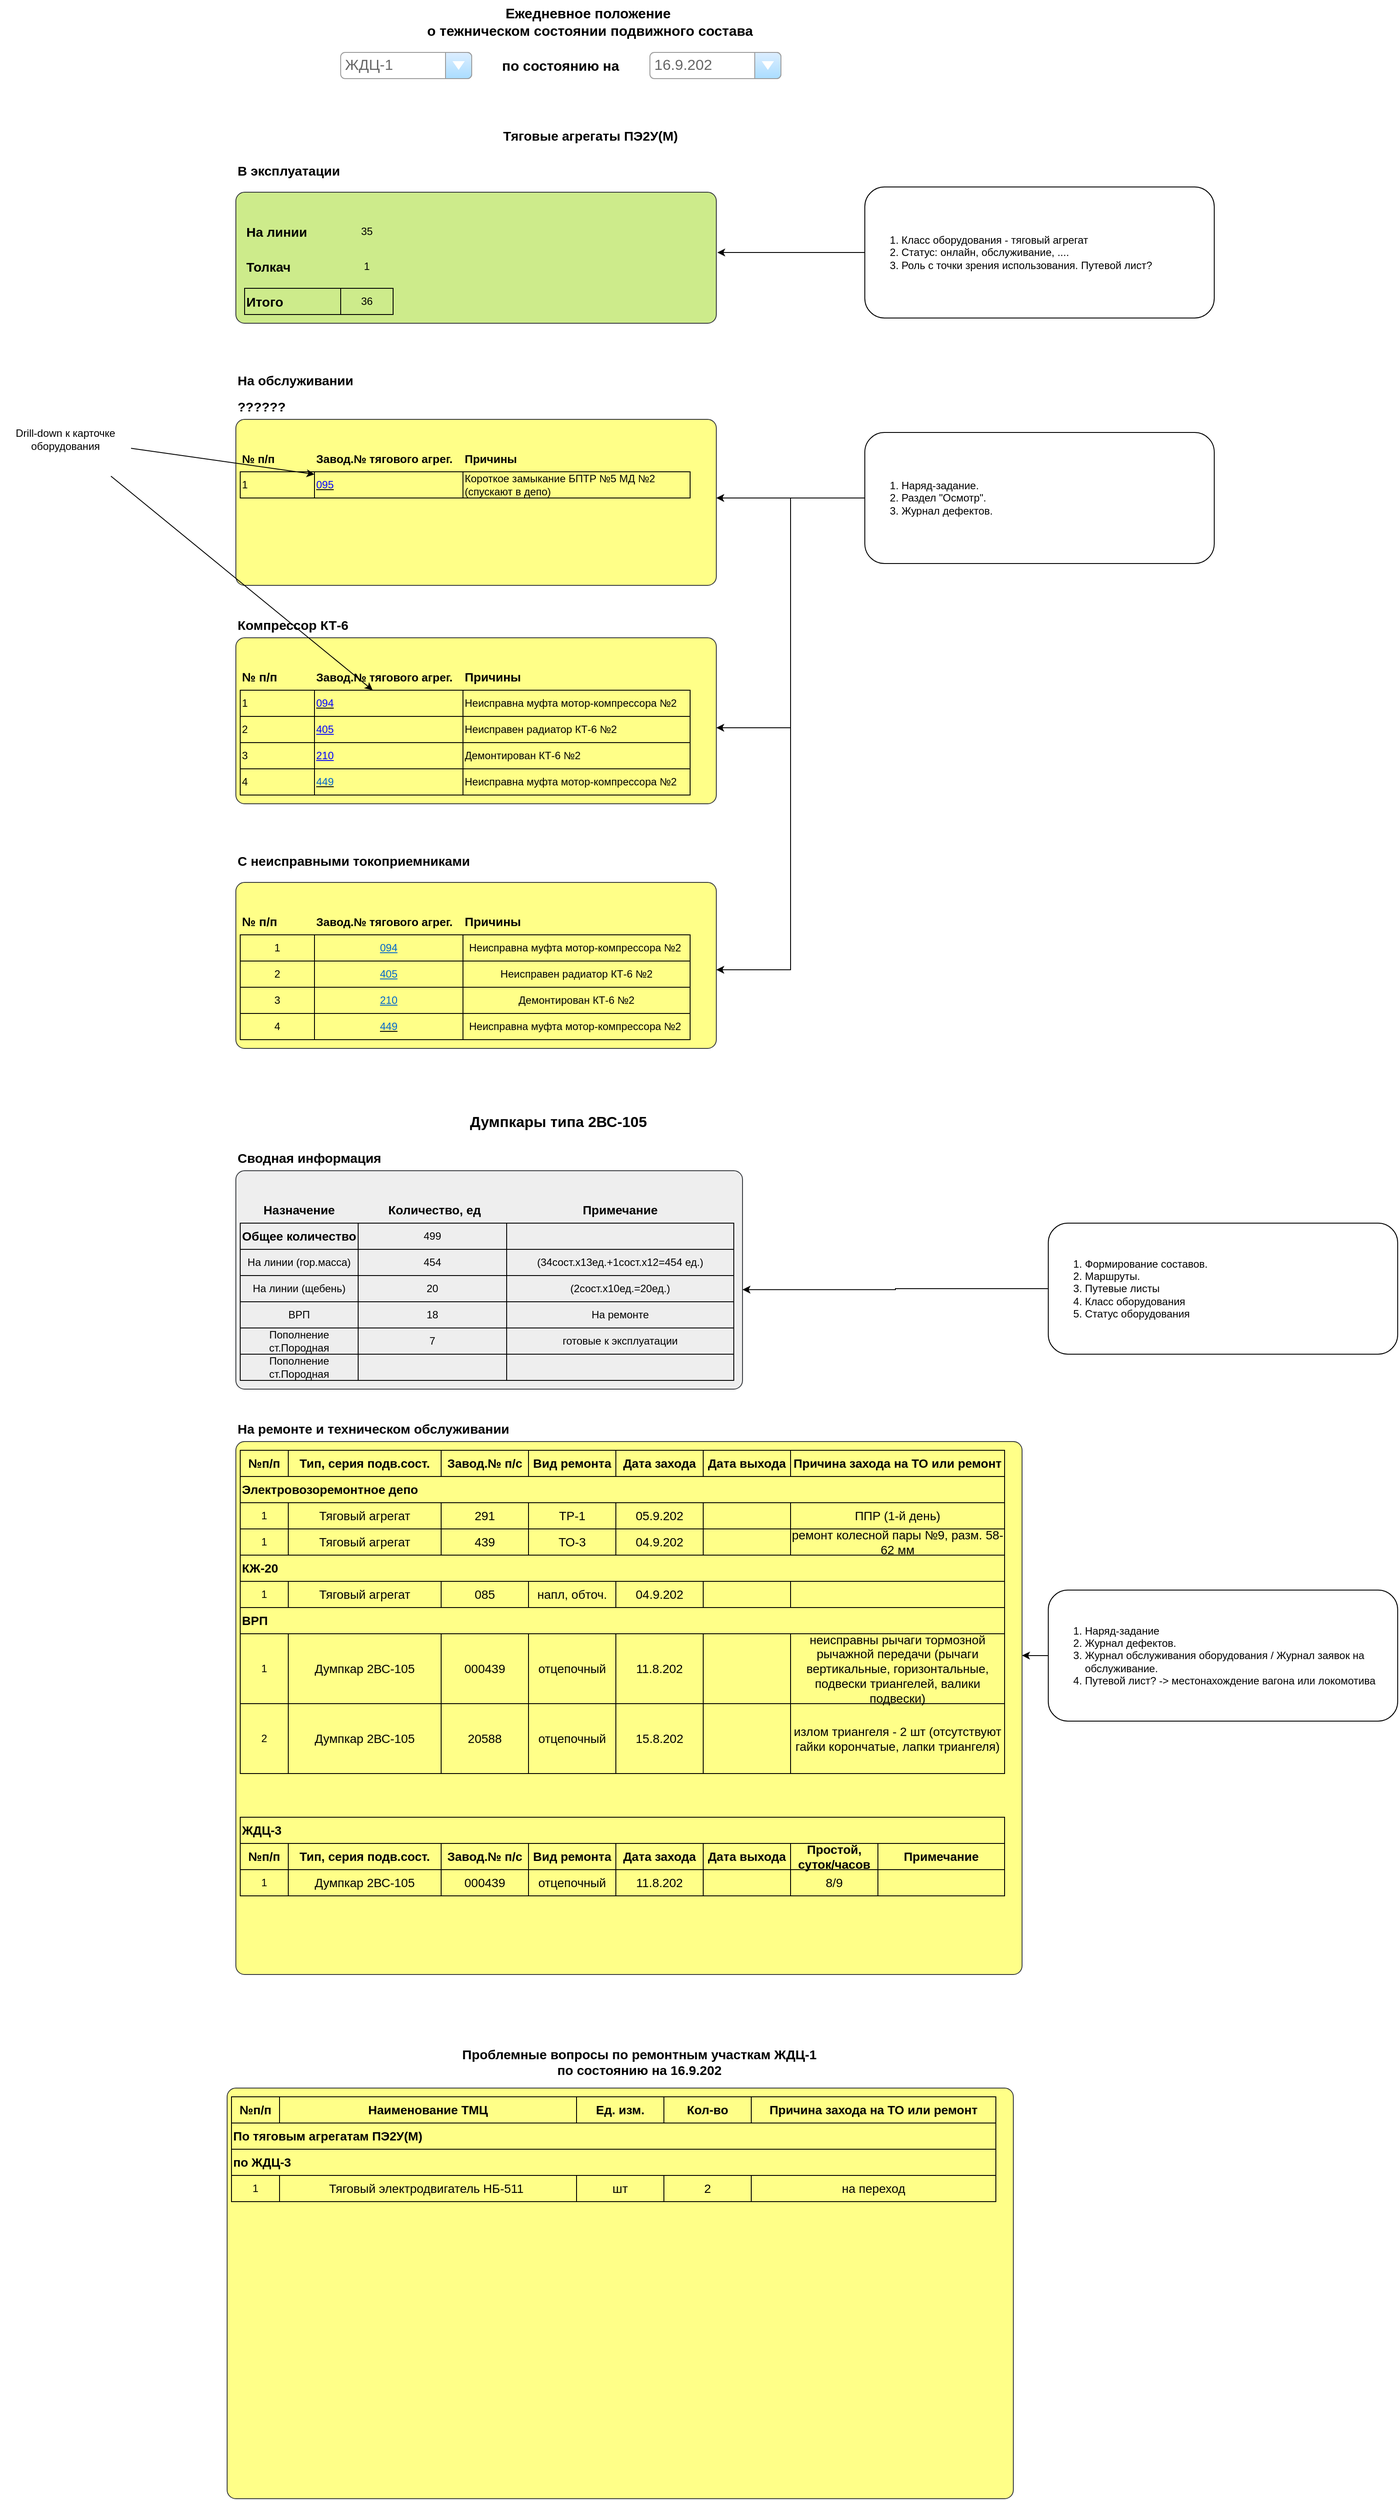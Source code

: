 <mxfile version="20.3.0" type="device"><diagram id="TItLPZiZdMaOJI4YVKNn" name="Страница 1"><mxGraphModel dx="2249" dy="865" grid="1" gridSize="10" guides="1" tooltips="1" connect="1" arrows="1" fold="1" page="1" pageScale="1" pageWidth="827" pageHeight="1169" math="0" shadow="0"><root><mxCell id="0"/><mxCell id="1" parent="0"/><mxCell id="ugF7RGVmHIQz7fliLjVo-1" value="Ежедневное положение&amp;nbsp;&lt;br style=&quot;font-size: 16px;&quot;&gt;о тежническом состоянии подвижного состава" style="text;html=1;strokeColor=none;fillColor=none;align=center;verticalAlign=middle;whiteSpace=wrap;rounded=0;fontSize=16;fontStyle=1" parent="1" vertex="1"><mxGeometry x="250" y="20" width="391" height="50" as="geometry"/></mxCell><mxCell id="ugF7RGVmHIQz7fliLjVo-2" value="ЖДЦ-1" style="strokeWidth=1;shadow=0;dashed=0;align=center;html=1;shape=mxgraph.mockup.forms.comboBox;strokeColor=#999999;fillColor=#ddeeff;align=left;fillColor2=#aaddff;mainText=;fontColor=#666666;fontSize=17;spacingLeft=3;" parent="1" vertex="1"><mxGeometry x="160" y="80" width="150" height="30" as="geometry"/></mxCell><mxCell id="ugF7RGVmHIQz7fliLjVo-3" value="по состоянию на&amp;nbsp;" style="text;html=1;strokeColor=none;fillColor=none;align=center;verticalAlign=middle;whiteSpace=wrap;rounded=0;fontSize=16;fontStyle=1" parent="1" vertex="1"><mxGeometry x="314" y="80" width="200" height="30" as="geometry"/></mxCell><mxCell id="ugF7RGVmHIQz7fliLjVo-4" value="16.9.202" style="strokeWidth=1;shadow=0;dashed=0;align=center;html=1;shape=mxgraph.mockup.forms.comboBox;strokeColor=#999999;fillColor=#ddeeff;align=left;fillColor2=#aaddff;mainText=;fontColor=#666666;fontSize=17;spacingLeft=3;" parent="1" vertex="1"><mxGeometry x="514" y="80" width="150" height="30" as="geometry"/></mxCell><mxCell id="ugF7RGVmHIQz7fliLjVo-5" value="В эксплуатации" style="text;html=1;strokeColor=none;fillColor=none;align=left;verticalAlign=middle;whiteSpace=wrap;rounded=0;fontSize=15;fontStyle=1" parent="1" vertex="1"><mxGeometry x="40" y="200" width="200" height="30" as="geometry"/></mxCell><mxCell id="ugF7RGVmHIQz7fliLjVo-6" value="На обслуживании" style="text;html=1;strokeColor=none;fillColor=none;align=left;verticalAlign=middle;whiteSpace=wrap;rounded=0;fontSize=15;fontStyle=1" parent="1" vertex="1"><mxGeometry x="40" y="440" width="200" height="30" as="geometry"/></mxCell><mxCell id="ugF7RGVmHIQz7fliLjVo-8" value="??????" style="text;html=1;strokeColor=none;fillColor=none;align=left;verticalAlign=middle;whiteSpace=wrap;rounded=0;fontSize=15;fontStyle=1" parent="1" vertex="1"><mxGeometry x="40" y="470" width="80" height="30" as="geometry"/></mxCell><mxCell id="ugF7RGVmHIQz7fliLjVo-23" value="" style="shape=mxgraph.mockup.containers.marginRect;rectMarginTop=10;strokeColor=#36393d;strokeWidth=1;dashed=0;rounded=1;arcSize=5;recursiveResize=0;fontSize=12;fillColor=#ffff88;" parent="1" vertex="1"><mxGeometry x="40" y="490" width="550" height="200" as="geometry"/></mxCell><mxCell id="ugF7RGVmHIQz7fliLjVo-19" value="Причины" style="text;html=1;strokeColor=none;fillColor=none;align=left;verticalAlign=middle;whiteSpace=wrap;rounded=0;fontSize=13;fontStyle=1" parent="ugF7RGVmHIQz7fliLjVo-23" vertex="1"><mxGeometry x="260" y="40" width="175" height="30" as="geometry"/></mxCell><mxCell id="ugF7RGVmHIQz7fliLjVo-17" value="№ п/п" style="text;html=1;strokeColor=none;fillColor=none;align=left;verticalAlign=middle;whiteSpace=wrap;rounded=0;fontSize=13;fontStyle=1" parent="ugF7RGVmHIQz7fliLjVo-23" vertex="1"><mxGeometry x="5" y="40" width="50" height="30" as="geometry"/></mxCell><mxCell id="ugF7RGVmHIQz7fliLjVo-18" value="Завод.№ тягового агрег." style="text;html=1;strokeColor=none;fillColor=none;align=left;verticalAlign=middle;whiteSpace=wrap;rounded=0;fontSize=13;fontStyle=1" parent="ugF7RGVmHIQz7fliLjVo-23" vertex="1"><mxGeometry x="90" y="40" width="175" height="30" as="geometry"/></mxCell><mxCell id="ugF7RGVmHIQz7fliLjVo-20" value="1" style="text;html=1;strokeColor=default;fillColor=none;align=left;verticalAlign=middle;whiteSpace=wrap;rounded=0;fontSize=12;fontStyle=0" parent="ugF7RGVmHIQz7fliLjVo-23" vertex="1"><mxGeometry x="5" y="70" width="85" height="30" as="geometry"/></mxCell><mxCell id="ugF7RGVmHIQz7fliLjVo-21" value="&lt;font color=&quot;#0000ff&quot;&gt;095&lt;/font&gt;" style="text;html=1;strokeColor=default;fillColor=none;align=left;verticalAlign=middle;whiteSpace=wrap;rounded=0;fontSize=12;fontStyle=4" parent="ugF7RGVmHIQz7fliLjVo-23" vertex="1"><mxGeometry x="90" y="70" width="170" height="30" as="geometry"/></mxCell><mxCell id="ugF7RGVmHIQz7fliLjVo-22" value="Короткое замыкание БПТР №5 МД №2 (спускают в депо)" style="text;html=1;strokeColor=default;fillColor=none;align=left;verticalAlign=middle;whiteSpace=wrap;rounded=0;fontSize=12;fontStyle=0" parent="ugF7RGVmHIQz7fliLjVo-23" vertex="1"><mxGeometry x="260" y="70" width="260" height="30" as="geometry"/></mxCell><mxCell id="ugF7RGVmHIQz7fliLjVo-25" value="" style="shape=mxgraph.mockup.containers.marginRect;rectMarginTop=10;strokeColor=#36393d;strokeWidth=1;dashed=0;rounded=1;arcSize=5;recursiveResize=0;fontSize=12;fillColor=#cdeb8b;" parent="1" vertex="1"><mxGeometry x="40" y="230" width="550" height="160" as="geometry"/></mxCell><mxCell id="ugF7RGVmHIQz7fliLjVo-26" value="Итого" style="text;html=1;strokeColor=default;fillColor=none;align=left;verticalAlign=middle;whiteSpace=wrap;rounded=0;fontSize=15;fontStyle=1" parent="ugF7RGVmHIQz7fliLjVo-25" vertex="1"><mxGeometry x="10" y="120" width="110" height="30" as="geometry"/></mxCell><mxCell id="ugF7RGVmHIQz7fliLjVo-28" value="На линии" style="text;html=1;strokeColor=none;fillColor=none;align=left;verticalAlign=middle;whiteSpace=wrap;rounded=0;fontSize=15;fontStyle=1" parent="ugF7RGVmHIQz7fliLjVo-25" vertex="1"><mxGeometry x="10" y="40" width="100" height="30" as="geometry"/></mxCell><mxCell id="ugF7RGVmHIQz7fliLjVo-30" value="35" style="text;html=1;strokeColor=none;fillColor=none;align=center;verticalAlign=middle;whiteSpace=wrap;rounded=0;fontSize=12;fontStyle=0" parent="ugF7RGVmHIQz7fliLjVo-25" vertex="1"><mxGeometry x="120" y="40" width="60" height="30" as="geometry"/></mxCell><mxCell id="ugF7RGVmHIQz7fliLjVo-32" value="Толкач" style="text;html=1;strokeColor=none;fillColor=none;align=left;verticalAlign=middle;whiteSpace=wrap;rounded=0;fontSize=15;fontStyle=1" parent="ugF7RGVmHIQz7fliLjVo-25" vertex="1"><mxGeometry x="10" y="80" width="100" height="30" as="geometry"/></mxCell><mxCell id="ugF7RGVmHIQz7fliLjVo-33" value="1" style="text;html=1;strokeColor=none;fillColor=none;align=center;verticalAlign=middle;whiteSpace=wrap;rounded=0;fontSize=12;fontStyle=0" parent="ugF7RGVmHIQz7fliLjVo-25" vertex="1"><mxGeometry x="120" y="80" width="60" height="30" as="geometry"/></mxCell><mxCell id="ugF7RGVmHIQz7fliLjVo-34" value="36" style="text;html=1;strokeColor=default;fillColor=none;align=center;verticalAlign=middle;whiteSpace=wrap;rounded=0;fontSize=12;fontStyle=0" parent="ugF7RGVmHIQz7fliLjVo-25" vertex="1"><mxGeometry x="120" y="120" width="60" height="30" as="geometry"/></mxCell><mxCell id="ugF7RGVmHIQz7fliLjVo-35" value="Компрессор КТ-6" style="text;html=1;strokeColor=none;fillColor=none;align=left;verticalAlign=middle;whiteSpace=wrap;rounded=0;fontSize=15;fontStyle=1" parent="1" vertex="1"><mxGeometry x="40" y="720" width="160" height="30" as="geometry"/></mxCell><mxCell id="ugF7RGVmHIQz7fliLjVo-36" value="" style="shape=mxgraph.mockup.containers.marginRect;rectMarginTop=10;strokeColor=#36393d;strokeWidth=1;dashed=0;rounded=1;arcSize=5;recursiveResize=0;fontSize=12;fillColor=#ffff88;" parent="1" vertex="1"><mxGeometry x="40" y="740" width="550" height="200" as="geometry"/></mxCell><mxCell id="ugF7RGVmHIQz7fliLjVo-37" value="Причины" style="text;html=1;strokeColor=none;fillColor=none;align=left;verticalAlign=middle;whiteSpace=wrap;rounded=0;fontSize=14;fontStyle=1" parent="ugF7RGVmHIQz7fliLjVo-36" vertex="1"><mxGeometry x="260" y="40" width="175" height="30" as="geometry"/></mxCell><mxCell id="ugF7RGVmHIQz7fliLjVo-38" value="№ п/п" style="text;html=1;strokeColor=none;fillColor=none;align=left;verticalAlign=middle;whiteSpace=wrap;rounded=0;fontSize=14;fontStyle=1" parent="ugF7RGVmHIQz7fliLjVo-36" vertex="1"><mxGeometry x="5" y="40" width="50" height="30" as="geometry"/></mxCell><mxCell id="ugF7RGVmHIQz7fliLjVo-40" value="1" style="text;html=1;strokeColor=default;fillColor=none;align=left;verticalAlign=middle;whiteSpace=wrap;rounded=0;fontSize=12;fontStyle=0" parent="ugF7RGVmHIQz7fliLjVo-36" vertex="1"><mxGeometry x="5" y="70" width="85" height="30" as="geometry"/></mxCell><mxCell id="ugF7RGVmHIQz7fliLjVo-41" value="&lt;u&gt;&lt;font color=&quot;#0000ff&quot;&gt;094&lt;/font&gt;&lt;/u&gt;" style="text;html=1;strokeColor=default;fillColor=none;align=left;verticalAlign=middle;whiteSpace=wrap;rounded=0;fontSize=12;fontStyle=0" parent="ugF7RGVmHIQz7fliLjVo-36" vertex="1"><mxGeometry x="90" y="70" width="170" height="30" as="geometry"/></mxCell><mxCell id="ugF7RGVmHIQz7fliLjVo-42" value="Неисправна муфта мотор-компрессора №2&amp;nbsp;" style="text;html=1;strokeColor=default;fillColor=none;align=left;verticalAlign=middle;whiteSpace=wrap;rounded=0;fontSize=12;fontStyle=0" parent="ugF7RGVmHIQz7fliLjVo-36" vertex="1"><mxGeometry x="260" y="70" width="260" height="30" as="geometry"/></mxCell><mxCell id="ugF7RGVmHIQz7fliLjVo-43" value="2" style="text;html=1;strokeColor=default;fillColor=none;align=left;verticalAlign=middle;whiteSpace=wrap;rounded=0;fontSize=12;fontStyle=0" parent="ugF7RGVmHIQz7fliLjVo-36" vertex="1"><mxGeometry x="5" y="100" width="85" height="30" as="geometry"/></mxCell><mxCell id="ugF7RGVmHIQz7fliLjVo-44" value="405" style="text;html=1;strokeColor=default;fillColor=none;align=left;verticalAlign=middle;whiteSpace=wrap;rounded=0;fontSize=12;fontStyle=4;fontColor=#0000FF;" parent="ugF7RGVmHIQz7fliLjVo-36" vertex="1"><mxGeometry x="90" y="100" width="170" height="30" as="geometry"/></mxCell><mxCell id="ugF7RGVmHIQz7fliLjVo-45" value="Неисправен радиатор КТ-6 №2" style="text;html=1;strokeColor=default;fillColor=none;align=left;verticalAlign=middle;whiteSpace=wrap;rounded=0;fontSize=12;fontStyle=0" parent="ugF7RGVmHIQz7fliLjVo-36" vertex="1"><mxGeometry x="260" y="100" width="260" height="30" as="geometry"/></mxCell><mxCell id="ugF7RGVmHIQz7fliLjVo-46" value="3" style="text;html=1;strokeColor=default;fillColor=none;align=left;verticalAlign=middle;whiteSpace=wrap;rounded=0;fontSize=12;fontStyle=0" parent="ugF7RGVmHIQz7fliLjVo-36" vertex="1"><mxGeometry x="5" y="130" width="85" height="30" as="geometry"/></mxCell><mxCell id="ugF7RGVmHIQz7fliLjVo-47" value="&lt;font color=&quot;#0000ff&quot;&gt;&lt;u&gt;210&lt;/u&gt;&lt;/font&gt;" style="text;html=1;strokeColor=default;fillColor=none;align=left;verticalAlign=middle;whiteSpace=wrap;rounded=0;fontSize=12;fontStyle=0" parent="ugF7RGVmHIQz7fliLjVo-36" vertex="1"><mxGeometry x="90" y="130" width="170" height="30" as="geometry"/></mxCell><mxCell id="ugF7RGVmHIQz7fliLjVo-48" value="Демонтирован КТ-6 №2" style="text;html=1;strokeColor=default;fillColor=none;align=left;verticalAlign=middle;whiteSpace=wrap;rounded=0;fontSize=12;fontStyle=0" parent="ugF7RGVmHIQz7fliLjVo-36" vertex="1"><mxGeometry x="260" y="130" width="260" height="30" as="geometry"/></mxCell><mxCell id="ugF7RGVmHIQz7fliLjVo-49" value="4" style="text;html=1;strokeColor=default;fillColor=none;align=left;verticalAlign=middle;whiteSpace=wrap;rounded=0;fontSize=12;fontStyle=0" parent="ugF7RGVmHIQz7fliLjVo-36" vertex="1"><mxGeometry x="5" y="160" width="85" height="30" as="geometry"/></mxCell><mxCell id="ugF7RGVmHIQz7fliLjVo-50" value="&lt;u&gt;&lt;font color=&quot;#0066cc&quot;&gt;449&lt;/font&gt;&lt;/u&gt;" style="text;html=1;strokeColor=default;fillColor=none;align=left;verticalAlign=middle;whiteSpace=wrap;rounded=0;fontSize=12;fontStyle=0" parent="ugF7RGVmHIQz7fliLjVo-36" vertex="1"><mxGeometry x="90" y="160" width="170" height="30" as="geometry"/></mxCell><mxCell id="ugF7RGVmHIQz7fliLjVo-51" value="Неисправна муфта мотор-компрессора №2&amp;nbsp;" style="text;html=1;strokeColor=default;fillColor=none;align=left;verticalAlign=middle;whiteSpace=wrap;rounded=0;fontSize=12;fontStyle=0" parent="ugF7RGVmHIQz7fliLjVo-36" vertex="1"><mxGeometry x="260" y="160" width="260" height="30" as="geometry"/></mxCell><mxCell id="ugF7RGVmHIQz7fliLjVo-97" value="Завод.№ тягового агрег." style="text;html=1;strokeColor=none;fillColor=none;align=left;verticalAlign=middle;whiteSpace=wrap;rounded=0;fontSize=13;fontStyle=1" parent="ugF7RGVmHIQz7fliLjVo-36" vertex="1"><mxGeometry x="90" y="40" width="175" height="30" as="geometry"/></mxCell><mxCell id="ugF7RGVmHIQz7fliLjVo-70" value="" style="shape=mxgraph.mockup.containers.marginRect;rectMarginTop=10;strokeWidth=1;dashed=0;rounded=1;arcSize=5;recursiveResize=0;fontSize=12;fillColor=#eeeeee;strokeColor=#36393d;" parent="1" vertex="1"><mxGeometry x="40" y="1350" width="580" height="260" as="geometry"/></mxCell><mxCell id="ugF7RGVmHIQz7fliLjVo-71" value="Примечание" style="text;html=1;strokeColor=none;fillColor=none;align=center;verticalAlign=middle;whiteSpace=wrap;rounded=0;fontSize=14;fontStyle=1" parent="ugF7RGVmHIQz7fliLjVo-70" vertex="1"><mxGeometry x="310" y="40" width="260" height="30" as="geometry"/></mxCell><mxCell id="ugF7RGVmHIQz7fliLjVo-73" value="Количество, ед" style="text;html=1;strokeColor=none;fillColor=none;align=center;verticalAlign=middle;whiteSpace=wrap;rounded=0;fontSize=14;fontStyle=1" parent="ugF7RGVmHIQz7fliLjVo-70" vertex="1"><mxGeometry x="140" y="40" width="175" height="30" as="geometry"/></mxCell><mxCell id="ugF7RGVmHIQz7fliLjVo-74" value="&lt;span style=&quot;font-size: 14px; font-weight: 700;&quot;&gt;Общее количество&lt;/span&gt;" style="text;html=1;strokeColor=default;fillColor=none;align=center;verticalAlign=middle;whiteSpace=wrap;rounded=0;fontSize=12;fontStyle=0" parent="ugF7RGVmHIQz7fliLjVo-70" vertex="1"><mxGeometry x="5" y="70" width="135" height="30" as="geometry"/></mxCell><mxCell id="ugF7RGVmHIQz7fliLjVo-75" value="499" style="text;html=1;strokeColor=default;fillColor=none;align=center;verticalAlign=middle;whiteSpace=wrap;rounded=0;fontSize=12;fontStyle=0" parent="ugF7RGVmHIQz7fliLjVo-70" vertex="1"><mxGeometry x="140" y="70" width="170" height="30" as="geometry"/></mxCell><mxCell id="ugF7RGVmHIQz7fliLjVo-76" value="" style="text;html=1;strokeColor=default;fillColor=none;align=center;verticalAlign=middle;whiteSpace=wrap;rounded=0;fontSize=12;fontStyle=0" parent="ugF7RGVmHIQz7fliLjVo-70" vertex="1"><mxGeometry x="310" y="70" width="260" height="30" as="geometry"/></mxCell><mxCell id="ugF7RGVmHIQz7fliLjVo-77" value="На линии (гор.масса)" style="text;html=1;strokeColor=default;fillColor=none;align=center;verticalAlign=middle;whiteSpace=wrap;rounded=0;fontSize=12;fontStyle=0" parent="ugF7RGVmHIQz7fliLjVo-70" vertex="1"><mxGeometry x="5" y="100" width="135" height="30" as="geometry"/></mxCell><mxCell id="ugF7RGVmHIQz7fliLjVo-78" value="454" style="text;html=1;strokeColor=default;fillColor=none;align=center;verticalAlign=middle;whiteSpace=wrap;rounded=0;fontSize=12;fontStyle=0" parent="ugF7RGVmHIQz7fliLjVo-70" vertex="1"><mxGeometry x="140" y="100" width="170" height="30" as="geometry"/></mxCell><mxCell id="ugF7RGVmHIQz7fliLjVo-79" value="(34сост.х13ед.+1сост.х12=454 ед.)" style="text;html=1;strokeColor=default;fillColor=none;align=center;verticalAlign=middle;whiteSpace=wrap;rounded=0;fontSize=12;fontStyle=0" parent="ugF7RGVmHIQz7fliLjVo-70" vertex="1"><mxGeometry x="310" y="100" width="260" height="30" as="geometry"/></mxCell><mxCell id="ugF7RGVmHIQz7fliLjVo-80" value="На линии (щебень)" style="text;html=1;strokeColor=default;fillColor=none;align=center;verticalAlign=middle;whiteSpace=wrap;rounded=0;fontSize=12;fontStyle=0" parent="ugF7RGVmHIQz7fliLjVo-70" vertex="1"><mxGeometry x="5" y="130" width="135" height="30" as="geometry"/></mxCell><mxCell id="ugF7RGVmHIQz7fliLjVo-81" value="20" style="text;html=1;strokeColor=default;fillColor=none;align=center;verticalAlign=middle;whiteSpace=wrap;rounded=0;fontSize=12;fontStyle=0" parent="ugF7RGVmHIQz7fliLjVo-70" vertex="1"><mxGeometry x="140" y="130" width="170" height="30" as="geometry"/></mxCell><mxCell id="ugF7RGVmHIQz7fliLjVo-82" value="(2сост.х10ед.=20ед.)" style="text;html=1;strokeColor=default;fillColor=none;align=center;verticalAlign=middle;whiteSpace=wrap;rounded=0;fontSize=12;fontStyle=0" parent="ugF7RGVmHIQz7fliLjVo-70" vertex="1"><mxGeometry x="310" y="130" width="260" height="30" as="geometry"/></mxCell><mxCell id="ugF7RGVmHIQz7fliLjVo-83" value="ВРП" style="text;html=1;strokeColor=default;fillColor=none;align=center;verticalAlign=middle;whiteSpace=wrap;rounded=0;fontSize=12;fontStyle=0" parent="ugF7RGVmHIQz7fliLjVo-70" vertex="1"><mxGeometry x="5" y="160" width="135" height="30" as="geometry"/></mxCell><mxCell id="ugF7RGVmHIQz7fliLjVo-84" value="18" style="text;html=1;strokeColor=default;fillColor=none;align=center;verticalAlign=middle;whiteSpace=wrap;rounded=0;fontSize=12;fontStyle=0" parent="ugF7RGVmHIQz7fliLjVo-70" vertex="1"><mxGeometry x="140" y="160" width="170" height="30" as="geometry"/></mxCell><mxCell id="ugF7RGVmHIQz7fliLjVo-85" value="На ремонте" style="text;html=1;strokeColor=default;fillColor=none;align=center;verticalAlign=middle;whiteSpace=wrap;rounded=0;fontSize=12;fontStyle=0" parent="ugF7RGVmHIQz7fliLjVo-70" vertex="1"><mxGeometry x="310" y="160" width="260" height="30" as="geometry"/></mxCell><mxCell id="ugF7RGVmHIQz7fliLjVo-88" value="Назначение" style="text;html=1;strokeColor=none;fillColor=none;align=center;verticalAlign=middle;whiteSpace=wrap;rounded=0;fontSize=14;fontStyle=1" parent="ugF7RGVmHIQz7fliLjVo-70" vertex="1"><mxGeometry x="5" y="40" width="135" height="30" as="geometry"/></mxCell><mxCell id="ugF7RGVmHIQz7fliLjVo-116" value="Пополнение ст.Породная" style="text;html=1;strokeColor=default;fillColor=none;align=center;verticalAlign=middle;whiteSpace=wrap;rounded=0;fontSize=12;fontStyle=0" parent="ugF7RGVmHIQz7fliLjVo-70" vertex="1"><mxGeometry x="5" y="190" width="135" height="30" as="geometry"/></mxCell><mxCell id="ugF7RGVmHIQz7fliLjVo-117" value="7" style="text;html=1;strokeColor=default;fillColor=none;align=center;verticalAlign=middle;whiteSpace=wrap;rounded=0;fontSize=12;fontStyle=0" parent="ugF7RGVmHIQz7fliLjVo-70" vertex="1"><mxGeometry x="140" y="190" width="170" height="30" as="geometry"/></mxCell><mxCell id="ugF7RGVmHIQz7fliLjVo-118" value="готовые к эксплуатации" style="text;html=1;strokeColor=default;fillColor=none;align=center;verticalAlign=middle;whiteSpace=wrap;rounded=0;fontSize=12;fontStyle=0" parent="ugF7RGVmHIQz7fliLjVo-70" vertex="1"><mxGeometry x="310" y="190" width="260" height="30" as="geometry"/></mxCell><mxCell id="ugF7RGVmHIQz7fliLjVo-119" value="Пополнение ст.Породная" style="text;html=1;strokeColor=default;fillColor=none;align=center;verticalAlign=middle;whiteSpace=wrap;rounded=0;fontSize=12;fontStyle=0" parent="ugF7RGVmHIQz7fliLjVo-70" vertex="1"><mxGeometry x="5" y="220" width="135" height="30" as="geometry"/></mxCell><mxCell id="ugF7RGVmHIQz7fliLjVo-120" value="" style="text;html=1;strokeColor=default;fillColor=none;align=center;verticalAlign=middle;whiteSpace=wrap;rounded=0;fontSize=12;fontStyle=0" parent="ugF7RGVmHIQz7fliLjVo-70" vertex="1"><mxGeometry x="140" y="220" width="170" height="30" as="geometry"/></mxCell><mxCell id="ugF7RGVmHIQz7fliLjVo-121" value="" style="text;html=1;strokeColor=default;fillColor=none;align=center;verticalAlign=middle;whiteSpace=wrap;rounded=0;fontSize=12;fontStyle=0" parent="ugF7RGVmHIQz7fliLjVo-70" vertex="1"><mxGeometry x="310" y="220" width="260" height="30" as="geometry"/></mxCell><mxCell id="ugF7RGVmHIQz7fliLjVo-86" value="Сводная информация" style="text;html=1;strokeColor=none;fillColor=none;align=left;verticalAlign=middle;whiteSpace=wrap;rounded=0;fontSize=15;fontStyle=1" parent="1" vertex="1"><mxGeometry x="40" y="1330" width="200" height="30" as="geometry"/></mxCell><mxCell id="ugF7RGVmHIQz7fliLjVo-89" value="Тяговые агрегаты ПЭ2У(М)" style="text;html=1;strokeColor=none;fillColor=none;align=center;verticalAlign=middle;whiteSpace=wrap;rounded=0;fontSize=15;fontStyle=1;fontColor=#000000;" parent="1" vertex="1"><mxGeometry x="255.5" y="160" width="380" height="30" as="geometry"/></mxCell><mxCell id="ugF7RGVmHIQz7fliLjVo-98" value="С неисправными токоприемниками" style="text;html=1;strokeColor=none;fillColor=none;align=left;verticalAlign=middle;whiteSpace=wrap;rounded=0;fontSize=15;fontStyle=1" parent="1" vertex="1"><mxGeometry x="40" y="990" width="290" height="30" as="geometry"/></mxCell><mxCell id="ugF7RGVmHIQz7fliLjVo-99" value="" style="shape=mxgraph.mockup.containers.marginRect;rectMarginTop=10;strokeColor=#36393d;strokeWidth=1;dashed=0;rounded=1;arcSize=5;recursiveResize=0;fontSize=12;fillColor=#ffff88;" parent="1" vertex="1"><mxGeometry x="40" y="1020" width="550" height="200" as="geometry"/></mxCell><mxCell id="ugF7RGVmHIQz7fliLjVo-100" value="Причины" style="text;html=1;strokeColor=none;fillColor=none;align=left;verticalAlign=middle;whiteSpace=wrap;rounded=0;fontSize=14;fontStyle=1" parent="ugF7RGVmHIQz7fliLjVo-99" vertex="1"><mxGeometry x="260" y="40" width="175" height="30" as="geometry"/></mxCell><mxCell id="ugF7RGVmHIQz7fliLjVo-101" value="№ п/п" style="text;html=1;strokeColor=none;fillColor=none;align=left;verticalAlign=middle;whiteSpace=wrap;rounded=0;fontSize=14;fontStyle=1" parent="ugF7RGVmHIQz7fliLjVo-99" vertex="1"><mxGeometry x="5" y="40" width="50" height="30" as="geometry"/></mxCell><mxCell id="ugF7RGVmHIQz7fliLjVo-102" value="1" style="text;html=1;strokeColor=default;fillColor=none;align=center;verticalAlign=middle;whiteSpace=wrap;rounded=0;fontSize=12;fontStyle=0" parent="ugF7RGVmHIQz7fliLjVo-99" vertex="1"><mxGeometry x="5" y="70" width="85" height="30" as="geometry"/></mxCell><mxCell id="ugF7RGVmHIQz7fliLjVo-103" value="&lt;font color=&quot;#0066cc&quot;&gt;&lt;u&gt;094&lt;/u&gt;&lt;/font&gt;" style="text;html=1;strokeColor=default;fillColor=none;align=center;verticalAlign=middle;whiteSpace=wrap;rounded=0;fontSize=12;fontStyle=0" parent="ugF7RGVmHIQz7fliLjVo-99" vertex="1"><mxGeometry x="90" y="70" width="170" height="30" as="geometry"/></mxCell><mxCell id="ugF7RGVmHIQz7fliLjVo-104" value="Неисправна муфта мотор-компрессора №2&amp;nbsp;" style="text;html=1;strokeColor=default;fillColor=none;align=center;verticalAlign=middle;whiteSpace=wrap;rounded=0;fontSize=12;fontStyle=0" parent="ugF7RGVmHIQz7fliLjVo-99" vertex="1"><mxGeometry x="260" y="70" width="260" height="30" as="geometry"/></mxCell><mxCell id="ugF7RGVmHIQz7fliLjVo-105" value="2" style="text;html=1;strokeColor=default;fillColor=none;align=center;verticalAlign=middle;whiteSpace=wrap;rounded=0;fontSize=12;fontStyle=0" parent="ugF7RGVmHIQz7fliLjVo-99" vertex="1"><mxGeometry x="5" y="100" width="85" height="30" as="geometry"/></mxCell><mxCell id="ugF7RGVmHIQz7fliLjVo-106" value="&lt;font color=&quot;#0066cc&quot;&gt;&lt;u&gt;405&lt;/u&gt;&lt;/font&gt;" style="text;html=1;strokeColor=default;fillColor=none;align=center;verticalAlign=middle;whiteSpace=wrap;rounded=0;fontSize=12;fontStyle=0" parent="ugF7RGVmHIQz7fliLjVo-99" vertex="1"><mxGeometry x="90" y="100" width="170" height="30" as="geometry"/></mxCell><mxCell id="ugF7RGVmHIQz7fliLjVo-107" value="Неисправен радиатор КТ-6 №2" style="text;html=1;strokeColor=default;fillColor=none;align=center;verticalAlign=middle;whiteSpace=wrap;rounded=0;fontSize=12;fontStyle=0" parent="ugF7RGVmHIQz7fliLjVo-99" vertex="1"><mxGeometry x="260" y="100" width="260" height="30" as="geometry"/></mxCell><mxCell id="ugF7RGVmHIQz7fliLjVo-108" value="3" style="text;html=1;strokeColor=default;fillColor=none;align=center;verticalAlign=middle;whiteSpace=wrap;rounded=0;fontSize=12;fontStyle=0" parent="ugF7RGVmHIQz7fliLjVo-99" vertex="1"><mxGeometry x="5" y="130" width="85" height="30" as="geometry"/></mxCell><mxCell id="ugF7RGVmHIQz7fliLjVo-109" value="&lt;font color=&quot;#0066cc&quot;&gt;&lt;u&gt;210&lt;/u&gt;&lt;/font&gt;" style="text;html=1;strokeColor=default;fillColor=none;align=center;verticalAlign=middle;whiteSpace=wrap;rounded=0;fontSize=12;fontStyle=0" parent="ugF7RGVmHIQz7fliLjVo-99" vertex="1"><mxGeometry x="90" y="130" width="170" height="30" as="geometry"/></mxCell><mxCell id="ugF7RGVmHIQz7fliLjVo-110" value="Демонтирован КТ-6 №2" style="text;html=1;strokeColor=default;fillColor=none;align=center;verticalAlign=middle;whiteSpace=wrap;rounded=0;fontSize=12;fontStyle=0" parent="ugF7RGVmHIQz7fliLjVo-99" vertex="1"><mxGeometry x="260" y="130" width="260" height="30" as="geometry"/></mxCell><mxCell id="ugF7RGVmHIQz7fliLjVo-111" value="4" style="text;html=1;strokeColor=default;fillColor=none;align=center;verticalAlign=middle;whiteSpace=wrap;rounded=0;fontSize=12;fontStyle=0" parent="ugF7RGVmHIQz7fliLjVo-99" vertex="1"><mxGeometry x="5" y="160" width="85" height="30" as="geometry"/></mxCell><mxCell id="ugF7RGVmHIQz7fliLjVo-112" value="&lt;u&gt;&lt;font color=&quot;#0066cc&quot;&gt;449&lt;/font&gt;&lt;/u&gt;" style="text;html=1;strokeColor=default;fillColor=none;align=center;verticalAlign=middle;whiteSpace=wrap;rounded=0;fontSize=12;fontStyle=0" parent="ugF7RGVmHIQz7fliLjVo-99" vertex="1"><mxGeometry x="90" y="160" width="170" height="30" as="geometry"/></mxCell><mxCell id="ugF7RGVmHIQz7fliLjVo-113" value="Неисправна муфта мотор-компрессора №2&amp;nbsp;" style="text;html=1;strokeColor=default;fillColor=none;align=center;verticalAlign=middle;whiteSpace=wrap;rounded=0;fontSize=12;fontStyle=0" parent="ugF7RGVmHIQz7fliLjVo-99" vertex="1"><mxGeometry x="260" y="160" width="260" height="30" as="geometry"/></mxCell><mxCell id="ugF7RGVmHIQz7fliLjVo-114" value="Завод.№ тягового агрег." style="text;html=1;strokeColor=none;fillColor=none;align=left;verticalAlign=middle;whiteSpace=wrap;rounded=0;fontSize=13;fontStyle=1" parent="ugF7RGVmHIQz7fliLjVo-99" vertex="1"><mxGeometry x="90" y="40" width="175" height="30" as="geometry"/></mxCell><mxCell id="ugF7RGVmHIQz7fliLjVo-115" value="&lt;span style=&quot;font-size: 17px;&quot;&gt;Думпкары типа 2ВС-105&lt;/span&gt;" style="text;html=1;strokeColor=none;fillColor=none;align=left;verticalAlign=middle;whiteSpace=wrap;rounded=0;fontSize=17;fontStyle=1;fontColor=#000000;" parent="1" vertex="1"><mxGeometry x="305.5" y="1290" width="280" height="30" as="geometry"/></mxCell><mxCell id="ugF7RGVmHIQz7fliLjVo-122" value="" style="shape=mxgraph.mockup.containers.marginRect;rectMarginTop=10;strokeWidth=1;dashed=0;rounded=1;arcSize=5;recursiveResize=0;fontSize=12;fillColor=#ffff88;strokeColor=#36393d;" parent="1" vertex="1"><mxGeometry x="40" y="1660" width="900" height="620" as="geometry"/></mxCell><mxCell id="ugF7RGVmHIQz7fliLjVo-123" value="Завод.№ п/с" style="text;html=1;strokeColor=default;fillColor=none;align=center;verticalAlign=middle;whiteSpace=wrap;rounded=0;fontSize=14;fontStyle=1" parent="ugF7RGVmHIQz7fliLjVo-122" vertex="1"><mxGeometry x="235" y="20" width="100" height="30" as="geometry"/></mxCell><mxCell id="ugF7RGVmHIQz7fliLjVo-124" value="Тип, серия подв.сост." style="text;html=1;strokeColor=default;fillColor=none;align=center;verticalAlign=middle;whiteSpace=wrap;rounded=0;fontSize=14;fontStyle=1" parent="ugF7RGVmHIQz7fliLjVo-122" vertex="1"><mxGeometry x="60" y="20" width="175" height="30" as="geometry"/></mxCell><mxCell id="ugF7RGVmHIQz7fliLjVo-125" value="&lt;span style=&quot;font-size: 14px; font-weight: 700;&quot;&gt;Электровозоремонтное депо&lt;/span&gt;" style="text;html=1;strokeColor=default;fillColor=none;align=left;verticalAlign=middle;whiteSpace=wrap;rounded=0;fontSize=12;fontStyle=0" parent="ugF7RGVmHIQz7fliLjVo-122" vertex="1"><mxGeometry x="5" y="50" width="875" height="30" as="geometry"/></mxCell><mxCell id="ugF7RGVmHIQz7fliLjVo-128" value="1" style="text;html=1;strokeColor=default;fillColor=none;align=center;verticalAlign=middle;whiteSpace=wrap;rounded=0;fontSize=12;fontStyle=0" parent="ugF7RGVmHIQz7fliLjVo-122" vertex="1"><mxGeometry x="5" y="80" width="55" height="30" as="geometry"/></mxCell><mxCell id="ugF7RGVmHIQz7fliLjVo-137" value="№п/п" style="text;html=1;strokeColor=default;fillColor=none;align=center;verticalAlign=middle;whiteSpace=wrap;rounded=0;fontSize=14;fontStyle=1" parent="ugF7RGVmHIQz7fliLjVo-122" vertex="1"><mxGeometry x="5" y="20" width="55" height="30" as="geometry"/></mxCell><mxCell id="ugF7RGVmHIQz7fliLjVo-145" value="Вид ремонта" style="text;html=1;strokeColor=default;fillColor=none;align=center;verticalAlign=middle;whiteSpace=wrap;rounded=0;fontSize=14;fontStyle=1" parent="ugF7RGVmHIQz7fliLjVo-122" vertex="1"><mxGeometry x="335" y="20" width="100" height="30" as="geometry"/></mxCell><mxCell id="ugF7RGVmHIQz7fliLjVo-146" value="Дата захода" style="text;html=1;strokeColor=default;fillColor=none;align=center;verticalAlign=middle;whiteSpace=wrap;rounded=0;fontSize=14;fontStyle=1" parent="ugF7RGVmHIQz7fliLjVo-122" vertex="1"><mxGeometry x="435" y="20" width="100" height="30" as="geometry"/></mxCell><mxCell id="ugF7RGVmHIQz7fliLjVo-147" value="Дата выхода" style="text;html=1;strokeColor=default;fillColor=none;align=center;verticalAlign=middle;whiteSpace=wrap;rounded=0;fontSize=14;fontStyle=1" parent="ugF7RGVmHIQz7fliLjVo-122" vertex="1"><mxGeometry x="535" y="20" width="100" height="30" as="geometry"/></mxCell><mxCell id="ugF7RGVmHIQz7fliLjVo-148" value="Причина захода на ТО или ремонт" style="text;html=1;strokeColor=default;fillColor=none;align=center;verticalAlign=middle;whiteSpace=wrap;rounded=0;fontSize=14;fontStyle=1" parent="ugF7RGVmHIQz7fliLjVo-122" vertex="1"><mxGeometry x="635" y="20" width="245" height="30" as="geometry"/></mxCell><mxCell id="ugF7RGVmHIQz7fliLjVo-150" value="291" style="text;html=1;strokeColor=default;fillColor=none;align=center;verticalAlign=middle;whiteSpace=wrap;rounded=0;fontSize=14;fontStyle=0" parent="ugF7RGVmHIQz7fliLjVo-122" vertex="1"><mxGeometry x="235" y="80" width="100" height="30" as="geometry"/></mxCell><mxCell id="ugF7RGVmHIQz7fliLjVo-151" value="Тяговый агрегат" style="text;html=1;strokeColor=default;fillColor=none;align=center;verticalAlign=middle;whiteSpace=wrap;rounded=0;fontSize=14;fontStyle=0" parent="ugF7RGVmHIQz7fliLjVo-122" vertex="1"><mxGeometry x="60" y="80" width="175" height="30" as="geometry"/></mxCell><mxCell id="ugF7RGVmHIQz7fliLjVo-152" value="ТР-1" style="text;html=1;strokeColor=default;fillColor=none;align=center;verticalAlign=middle;whiteSpace=wrap;rounded=0;fontSize=14;fontStyle=0" parent="ugF7RGVmHIQz7fliLjVo-122" vertex="1"><mxGeometry x="335" y="80" width="100" height="30" as="geometry"/></mxCell><mxCell id="ugF7RGVmHIQz7fliLjVo-153" value="05.9.202" style="text;html=1;strokeColor=default;fillColor=none;align=center;verticalAlign=middle;whiteSpace=wrap;rounded=0;fontSize=14;fontStyle=0" parent="ugF7RGVmHIQz7fliLjVo-122" vertex="1"><mxGeometry x="435" y="80" width="100" height="30" as="geometry"/></mxCell><mxCell id="ugF7RGVmHIQz7fliLjVo-154" value="" style="text;html=1;strokeColor=default;fillColor=none;align=center;verticalAlign=middle;whiteSpace=wrap;rounded=0;fontSize=14;fontStyle=0" parent="ugF7RGVmHIQz7fliLjVo-122" vertex="1"><mxGeometry x="535" y="80" width="100" height="30" as="geometry"/></mxCell><mxCell id="ugF7RGVmHIQz7fliLjVo-155" value="ППР (1-й день)" style="text;html=1;strokeColor=default;fillColor=none;align=center;verticalAlign=middle;whiteSpace=wrap;rounded=0;fontSize=14;fontStyle=0" parent="ugF7RGVmHIQz7fliLjVo-122" vertex="1"><mxGeometry x="635" y="80" width="245" height="30" as="geometry"/></mxCell><mxCell id="ugF7RGVmHIQz7fliLjVo-156" value="1" style="text;html=1;strokeColor=default;fillColor=none;align=center;verticalAlign=middle;whiteSpace=wrap;rounded=0;fontSize=12;fontStyle=0" parent="ugF7RGVmHIQz7fliLjVo-122" vertex="1"><mxGeometry x="5" y="110" width="55" height="30" as="geometry"/></mxCell><mxCell id="ugF7RGVmHIQz7fliLjVo-157" value="439" style="text;html=1;strokeColor=default;fillColor=none;align=center;verticalAlign=middle;whiteSpace=wrap;rounded=0;fontSize=14;fontStyle=0" parent="ugF7RGVmHIQz7fliLjVo-122" vertex="1"><mxGeometry x="235" y="110" width="100" height="30" as="geometry"/></mxCell><mxCell id="ugF7RGVmHIQz7fliLjVo-158" value="Тяговый агрегат" style="text;html=1;strokeColor=default;fillColor=none;align=center;verticalAlign=middle;whiteSpace=wrap;rounded=0;fontSize=14;fontStyle=0" parent="ugF7RGVmHIQz7fliLjVo-122" vertex="1"><mxGeometry x="60" y="110" width="175" height="30" as="geometry"/></mxCell><mxCell id="ugF7RGVmHIQz7fliLjVo-159" value="ТО-3" style="text;html=1;strokeColor=default;fillColor=none;align=center;verticalAlign=middle;whiteSpace=wrap;rounded=0;fontSize=14;fontStyle=0" parent="ugF7RGVmHIQz7fliLjVo-122" vertex="1"><mxGeometry x="335" y="110" width="100" height="30" as="geometry"/></mxCell><mxCell id="ugF7RGVmHIQz7fliLjVo-160" value="04.9.202" style="text;html=1;strokeColor=default;fillColor=none;align=center;verticalAlign=middle;whiteSpace=wrap;rounded=0;fontSize=14;fontStyle=0" parent="ugF7RGVmHIQz7fliLjVo-122" vertex="1"><mxGeometry x="435" y="110" width="100" height="30" as="geometry"/></mxCell><mxCell id="ugF7RGVmHIQz7fliLjVo-161" value="" style="text;html=1;strokeColor=default;fillColor=none;align=center;verticalAlign=middle;whiteSpace=wrap;rounded=0;fontSize=14;fontStyle=0" parent="ugF7RGVmHIQz7fliLjVo-122" vertex="1"><mxGeometry x="535" y="110" width="100" height="30" as="geometry"/></mxCell><mxCell id="ugF7RGVmHIQz7fliLjVo-162" value="ремонт колесной пары №9, разм. 58-62 мм" style="text;html=1;strokeColor=default;fillColor=none;align=center;verticalAlign=middle;whiteSpace=wrap;rounded=0;fontSize=14;fontStyle=0" parent="ugF7RGVmHIQz7fliLjVo-122" vertex="1"><mxGeometry x="635" y="110" width="245" height="30" as="geometry"/></mxCell><mxCell id="ugF7RGVmHIQz7fliLjVo-163" value="&lt;span style=&quot;font-size: 14px; font-weight: 700;&quot;&gt;КЖ-20&lt;/span&gt;" style="text;html=1;strokeColor=default;fillColor=none;align=left;verticalAlign=middle;whiteSpace=wrap;rounded=0;fontSize=12;fontStyle=0" parent="ugF7RGVmHIQz7fliLjVo-122" vertex="1"><mxGeometry x="5" y="140" width="875" height="30" as="geometry"/></mxCell><mxCell id="ugF7RGVmHIQz7fliLjVo-164" value="1" style="text;html=1;strokeColor=default;fillColor=none;align=center;verticalAlign=middle;whiteSpace=wrap;rounded=0;fontSize=12;fontStyle=0" parent="ugF7RGVmHIQz7fliLjVo-122" vertex="1"><mxGeometry x="5" y="170" width="55" height="30" as="geometry"/></mxCell><mxCell id="ugF7RGVmHIQz7fliLjVo-165" value="085" style="text;html=1;strokeColor=default;fillColor=none;align=center;verticalAlign=middle;whiteSpace=wrap;rounded=0;fontSize=14;fontStyle=0" parent="ugF7RGVmHIQz7fliLjVo-122" vertex="1"><mxGeometry x="235" y="170" width="100" height="30" as="geometry"/></mxCell><mxCell id="ugF7RGVmHIQz7fliLjVo-166" value="Тяговый агрегат" style="text;html=1;strokeColor=default;fillColor=none;align=center;verticalAlign=middle;whiteSpace=wrap;rounded=0;fontSize=14;fontStyle=0" parent="ugF7RGVmHIQz7fliLjVo-122" vertex="1"><mxGeometry x="60" y="170" width="175" height="30" as="geometry"/></mxCell><mxCell id="ugF7RGVmHIQz7fliLjVo-167" value="напл, обточ." style="text;html=1;strokeColor=default;fillColor=none;align=center;verticalAlign=middle;whiteSpace=wrap;rounded=0;fontSize=14;fontStyle=0" parent="ugF7RGVmHIQz7fliLjVo-122" vertex="1"><mxGeometry x="335" y="170" width="100" height="30" as="geometry"/></mxCell><mxCell id="ugF7RGVmHIQz7fliLjVo-168" value="04.9.202" style="text;html=1;strokeColor=default;fillColor=none;align=center;verticalAlign=middle;whiteSpace=wrap;rounded=0;fontSize=14;fontStyle=0" parent="ugF7RGVmHIQz7fliLjVo-122" vertex="1"><mxGeometry x="435" y="170" width="100" height="30" as="geometry"/></mxCell><mxCell id="ugF7RGVmHIQz7fliLjVo-169" value="" style="text;html=1;strokeColor=default;fillColor=none;align=center;verticalAlign=middle;whiteSpace=wrap;rounded=0;fontSize=14;fontStyle=0" parent="ugF7RGVmHIQz7fliLjVo-122" vertex="1"><mxGeometry x="535" y="170" width="100" height="30" as="geometry"/></mxCell><mxCell id="ugF7RGVmHIQz7fliLjVo-170" value="" style="text;html=1;strokeColor=default;fillColor=none;align=center;verticalAlign=middle;whiteSpace=wrap;rounded=0;fontSize=14;fontStyle=0" parent="ugF7RGVmHIQz7fliLjVo-122" vertex="1"><mxGeometry x="635" y="170" width="245" height="30" as="geometry"/></mxCell><mxCell id="ugF7RGVmHIQz7fliLjVo-171" value="&lt;span style=&quot;font-size: 14px; font-weight: 700;&quot;&gt;ВРП&lt;/span&gt;" style="text;html=1;strokeColor=default;fillColor=none;align=left;verticalAlign=middle;whiteSpace=wrap;rounded=0;fontSize=12;fontStyle=0" parent="ugF7RGVmHIQz7fliLjVo-122" vertex="1"><mxGeometry x="5" y="200" width="875" height="30" as="geometry"/></mxCell><mxCell id="ugF7RGVmHIQz7fliLjVo-172" value="1" style="text;html=1;strokeColor=default;fillColor=none;align=center;verticalAlign=middle;whiteSpace=wrap;rounded=0;fontSize=12;fontStyle=0" parent="ugF7RGVmHIQz7fliLjVo-122" vertex="1"><mxGeometry x="5" y="230" width="55" height="80" as="geometry"/></mxCell><mxCell id="ugF7RGVmHIQz7fliLjVo-173" value="000439" style="text;html=1;strokeColor=default;fillColor=none;align=center;verticalAlign=middle;whiteSpace=wrap;rounded=0;fontSize=14;fontStyle=0" parent="ugF7RGVmHIQz7fliLjVo-122" vertex="1"><mxGeometry x="235" y="230" width="100" height="80" as="geometry"/></mxCell><mxCell id="ugF7RGVmHIQz7fliLjVo-174" value="Думпкар 2ВС-105" style="text;html=1;strokeColor=default;fillColor=none;align=center;verticalAlign=middle;whiteSpace=wrap;rounded=0;fontSize=14;fontStyle=0" parent="ugF7RGVmHIQz7fliLjVo-122" vertex="1"><mxGeometry x="60" y="230" width="175" height="80" as="geometry"/></mxCell><mxCell id="ugF7RGVmHIQz7fliLjVo-175" value="отцепочный" style="text;html=1;strokeColor=default;fillColor=none;align=center;verticalAlign=middle;whiteSpace=wrap;rounded=0;fontSize=14;fontStyle=0" parent="ugF7RGVmHIQz7fliLjVo-122" vertex="1"><mxGeometry x="335" y="230" width="100" height="80" as="geometry"/></mxCell><mxCell id="ugF7RGVmHIQz7fliLjVo-176" value="11.8.202" style="text;html=1;strokeColor=default;fillColor=none;align=center;verticalAlign=middle;whiteSpace=wrap;rounded=0;fontSize=14;fontStyle=0" parent="ugF7RGVmHIQz7fliLjVo-122" vertex="1"><mxGeometry x="435" y="230" width="100" height="80" as="geometry"/></mxCell><mxCell id="ugF7RGVmHIQz7fliLjVo-177" value="" style="text;html=1;strokeColor=default;fillColor=none;align=center;verticalAlign=middle;whiteSpace=wrap;rounded=0;fontSize=14;fontStyle=0" parent="ugF7RGVmHIQz7fliLjVo-122" vertex="1"><mxGeometry x="535" y="230" width="100" height="80" as="geometry"/></mxCell><mxCell id="ugF7RGVmHIQz7fliLjVo-178" value="неисправны рычаги тормозной рычажной передачи (рычаги вертикальные, горизонтальные, подвески триангелей, валики подвески)" style="text;html=1;strokeColor=default;fillColor=none;align=center;verticalAlign=middle;whiteSpace=wrap;rounded=0;fontSize=14;fontStyle=0" parent="ugF7RGVmHIQz7fliLjVo-122" vertex="1"><mxGeometry x="635" y="230" width="245" height="80" as="geometry"/></mxCell><mxCell id="MoybTp_GRqU8aUIorqE2-1" value="&lt;span style=&quot;font-size: 14px; font-weight: 700;&quot;&gt;ЖДЦ-3&lt;/span&gt;" style="text;html=1;strokeColor=default;fillColor=none;align=left;verticalAlign=middle;whiteSpace=wrap;rounded=0;fontSize=12;fontStyle=0" parent="ugF7RGVmHIQz7fliLjVo-122" vertex="1"><mxGeometry x="5" y="440" width="875" height="30" as="geometry"/></mxCell><mxCell id="MoybTp_GRqU8aUIorqE2-2" value="1" style="text;html=1;strokeColor=default;fillColor=none;align=center;verticalAlign=middle;whiteSpace=wrap;rounded=0;fontSize=12;fontStyle=0" parent="ugF7RGVmHIQz7fliLjVo-122" vertex="1"><mxGeometry x="5" y="500" width="55" height="30" as="geometry"/></mxCell><mxCell id="MoybTp_GRqU8aUIorqE2-3" value="000439" style="text;html=1;strokeColor=default;fillColor=none;align=center;verticalAlign=middle;whiteSpace=wrap;rounded=0;fontSize=14;fontStyle=0" parent="ugF7RGVmHIQz7fliLjVo-122" vertex="1"><mxGeometry x="235" y="500" width="100" height="30" as="geometry"/></mxCell><mxCell id="MoybTp_GRqU8aUIorqE2-4" value="Думпкар 2ВС-105" style="text;html=1;strokeColor=default;fillColor=none;align=center;verticalAlign=middle;whiteSpace=wrap;rounded=0;fontSize=14;fontStyle=0" parent="ugF7RGVmHIQz7fliLjVo-122" vertex="1"><mxGeometry x="60" y="500" width="175" height="30" as="geometry"/></mxCell><mxCell id="MoybTp_GRqU8aUIorqE2-5" value="отцепочный" style="text;html=1;strokeColor=default;fillColor=none;align=center;verticalAlign=middle;whiteSpace=wrap;rounded=0;fontSize=14;fontStyle=0" parent="ugF7RGVmHIQz7fliLjVo-122" vertex="1"><mxGeometry x="335" y="500" width="100" height="30" as="geometry"/></mxCell><mxCell id="MoybTp_GRqU8aUIorqE2-6" value="11.8.202" style="text;html=1;strokeColor=default;fillColor=none;align=center;verticalAlign=middle;whiteSpace=wrap;rounded=0;fontSize=14;fontStyle=0" parent="ugF7RGVmHIQz7fliLjVo-122" vertex="1"><mxGeometry x="435" y="500" width="100" height="30" as="geometry"/></mxCell><mxCell id="MoybTp_GRqU8aUIorqE2-7" value="" style="text;html=1;strokeColor=default;fillColor=none;align=center;verticalAlign=middle;whiteSpace=wrap;rounded=0;fontSize=14;fontStyle=0" parent="ugF7RGVmHIQz7fliLjVo-122" vertex="1"><mxGeometry x="535" y="500" width="100" height="30" as="geometry"/></mxCell><mxCell id="MoybTp_GRqU8aUIorqE2-9" value="8/9" style="text;html=1;strokeColor=default;fillColor=none;align=center;verticalAlign=middle;whiteSpace=wrap;rounded=0;fontSize=14;fontStyle=0" parent="ugF7RGVmHIQz7fliLjVo-122" vertex="1"><mxGeometry x="635" y="500" width="100" height="30" as="geometry"/></mxCell><mxCell id="MoybTp_GRqU8aUIorqE2-10" value="Завод.№ п/с" style="text;html=1;strokeColor=default;fillColor=none;align=center;verticalAlign=middle;whiteSpace=wrap;rounded=0;fontSize=14;fontStyle=1" parent="ugF7RGVmHIQz7fliLjVo-122" vertex="1"><mxGeometry x="235" y="470" width="100" height="30" as="geometry"/></mxCell><mxCell id="MoybTp_GRqU8aUIorqE2-11" value="Тип, серия подв.сост." style="text;html=1;strokeColor=default;fillColor=none;align=center;verticalAlign=middle;whiteSpace=wrap;rounded=0;fontSize=14;fontStyle=1" parent="ugF7RGVmHIQz7fliLjVo-122" vertex="1"><mxGeometry x="60" y="470" width="175" height="30" as="geometry"/></mxCell><mxCell id="MoybTp_GRqU8aUIorqE2-12" value="№п/п" style="text;html=1;strokeColor=default;fillColor=none;align=center;verticalAlign=middle;whiteSpace=wrap;rounded=0;fontSize=14;fontStyle=1" parent="ugF7RGVmHIQz7fliLjVo-122" vertex="1"><mxGeometry x="5" y="470" width="55" height="30" as="geometry"/></mxCell><mxCell id="MoybTp_GRqU8aUIorqE2-13" value="Вид ремонта" style="text;html=1;strokeColor=default;fillColor=none;align=center;verticalAlign=middle;whiteSpace=wrap;rounded=0;fontSize=14;fontStyle=1" parent="ugF7RGVmHIQz7fliLjVo-122" vertex="1"><mxGeometry x="335" y="470" width="100" height="30" as="geometry"/></mxCell><mxCell id="MoybTp_GRqU8aUIorqE2-14" value="Дата захода" style="text;html=1;strokeColor=default;fillColor=none;align=center;verticalAlign=middle;whiteSpace=wrap;rounded=0;fontSize=14;fontStyle=1" parent="ugF7RGVmHIQz7fliLjVo-122" vertex="1"><mxGeometry x="435" y="470" width="100" height="30" as="geometry"/></mxCell><mxCell id="MoybTp_GRqU8aUIorqE2-15" value="Дата выхода" style="text;html=1;strokeColor=default;fillColor=none;align=center;verticalAlign=middle;whiteSpace=wrap;rounded=0;fontSize=14;fontStyle=1" parent="ugF7RGVmHIQz7fliLjVo-122" vertex="1"><mxGeometry x="535" y="470" width="100" height="30" as="geometry"/></mxCell><mxCell id="MoybTp_GRqU8aUIorqE2-16" value="Простой, суток/часов" style="text;html=1;strokeColor=default;fillColor=none;align=center;verticalAlign=middle;whiteSpace=wrap;rounded=0;fontSize=14;fontStyle=1" parent="ugF7RGVmHIQz7fliLjVo-122" vertex="1"><mxGeometry x="635" y="470" width="100" height="30" as="geometry"/></mxCell><mxCell id="MoybTp_GRqU8aUIorqE2-17" value="Примечание" style="text;html=1;strokeColor=default;fillColor=none;align=center;verticalAlign=middle;whiteSpace=wrap;rounded=0;fontSize=14;fontStyle=1" parent="ugF7RGVmHIQz7fliLjVo-122" vertex="1"><mxGeometry x="735" y="470" width="145" height="30" as="geometry"/></mxCell><mxCell id="MoybTp_GRqU8aUIorqE2-18" value="" style="text;html=1;strokeColor=default;fillColor=none;align=center;verticalAlign=middle;whiteSpace=wrap;rounded=0;fontSize=14;fontStyle=0" parent="ugF7RGVmHIQz7fliLjVo-122" vertex="1"><mxGeometry x="735" y="500" width="145" height="30" as="geometry"/></mxCell><mxCell id="MoybTp_GRqU8aUIorqE2-76" value="2" style="text;html=1;strokeColor=default;fillColor=none;align=center;verticalAlign=middle;whiteSpace=wrap;rounded=0;fontSize=12;fontStyle=0" parent="ugF7RGVmHIQz7fliLjVo-122" vertex="1"><mxGeometry x="5" y="310" width="55" height="80" as="geometry"/></mxCell><mxCell id="MoybTp_GRqU8aUIorqE2-77" value="20588" style="text;html=1;strokeColor=default;fillColor=none;align=center;verticalAlign=middle;whiteSpace=wrap;rounded=0;fontSize=14;fontStyle=0" parent="ugF7RGVmHIQz7fliLjVo-122" vertex="1"><mxGeometry x="235" y="310" width="100" height="80" as="geometry"/></mxCell><mxCell id="MoybTp_GRqU8aUIorqE2-78" value="Думпкар 2ВС-105" style="text;html=1;strokeColor=default;fillColor=none;align=center;verticalAlign=middle;whiteSpace=wrap;rounded=0;fontSize=14;fontStyle=0" parent="ugF7RGVmHIQz7fliLjVo-122" vertex="1"><mxGeometry x="60" y="310" width="175" height="80" as="geometry"/></mxCell><mxCell id="MoybTp_GRqU8aUIorqE2-79" value="отцепочный" style="text;html=1;strokeColor=default;fillColor=none;align=center;verticalAlign=middle;whiteSpace=wrap;rounded=0;fontSize=14;fontStyle=0" parent="ugF7RGVmHIQz7fliLjVo-122" vertex="1"><mxGeometry x="335" y="310" width="100" height="80" as="geometry"/></mxCell><mxCell id="MoybTp_GRqU8aUIorqE2-80" value="15.8.202" style="text;html=1;strokeColor=default;fillColor=none;align=center;verticalAlign=middle;whiteSpace=wrap;rounded=0;fontSize=14;fontStyle=0" parent="ugF7RGVmHIQz7fliLjVo-122" vertex="1"><mxGeometry x="435" y="310" width="100" height="80" as="geometry"/></mxCell><mxCell id="MoybTp_GRqU8aUIorqE2-81" value="" style="text;html=1;strokeColor=default;fillColor=none;align=center;verticalAlign=middle;whiteSpace=wrap;rounded=0;fontSize=14;fontStyle=0" parent="ugF7RGVmHIQz7fliLjVo-122" vertex="1"><mxGeometry x="535" y="310" width="100" height="80" as="geometry"/></mxCell><mxCell id="MoybTp_GRqU8aUIorqE2-82" value="излом триангеля - 2 шт (отсутствуют гайки корончатые, лапки триангеля)" style="text;html=1;strokeColor=default;fillColor=none;align=center;verticalAlign=middle;whiteSpace=wrap;rounded=0;fontSize=14;fontStyle=0" parent="ugF7RGVmHIQz7fliLjVo-122" vertex="1"><mxGeometry x="635" y="310" width="245" height="80" as="geometry"/></mxCell><mxCell id="ugF7RGVmHIQz7fliLjVo-144" value="На ремонте и техническом обслуживании" style="text;html=1;strokeColor=none;fillColor=none;align=left;verticalAlign=middle;whiteSpace=wrap;rounded=0;fontSize=15;fontStyle=1" parent="1" vertex="1"><mxGeometry x="40" y="1640" width="320" height="30" as="geometry"/></mxCell><mxCell id="3F-vZIFiBU5Q5QmH6j2z-2" style="rounded=0;orthogonalLoop=1;jettySize=auto;html=1;" parent="1" source="3F-vZIFiBU5Q5QmH6j2z-1" target="ugF7RGVmHIQz7fliLjVo-21" edge="1"><mxGeometry relative="1" as="geometry"/></mxCell><mxCell id="3F-vZIFiBU5Q5QmH6j2z-3" style="edgeStyle=none;rounded=0;orthogonalLoop=1;jettySize=auto;html=1;" parent="1" source="3F-vZIFiBU5Q5QmH6j2z-1" target="ugF7RGVmHIQz7fliLjVo-41" edge="1"><mxGeometry relative="1" as="geometry"/></mxCell><mxCell id="3F-vZIFiBU5Q5QmH6j2z-1" value="Drill-down к карточке оборудования" style="text;html=1;strokeColor=none;fillColor=none;align=center;verticalAlign=middle;whiteSpace=wrap;rounded=0;" parent="1" vertex="1"><mxGeometry x="-230" y="480" width="150" height="85" as="geometry"/></mxCell><mxCell id="MoybTp_GRqU8aUIorqE2-19" value="Проблемные вопросы по ремонтным участкам ЖДЦ-1 &lt;br&gt;по состоянию на 16.9.202" style="text;html=1;strokeColor=none;fillColor=none;align=center;verticalAlign=middle;whiteSpace=wrap;rounded=0;fontSize=15;fontStyle=1" parent="1" vertex="1"><mxGeometry x="187" y="2360" width="630" height="40" as="geometry"/></mxCell><mxCell id="MoybTp_GRqU8aUIorqE2-20" value="" style="shape=mxgraph.mockup.containers.marginRect;rectMarginTop=10;strokeWidth=1;dashed=0;rounded=1;arcSize=5;recursiveResize=0;fontSize=12;fillColor=#ffff88;strokeColor=#36393d;" parent="1" vertex="1"><mxGeometry x="30" y="2400" width="900" height="480" as="geometry"/></mxCell><mxCell id="MoybTp_GRqU8aUIorqE2-21" value="Ед. изм." style="text;html=1;strokeColor=default;fillColor=none;align=center;verticalAlign=middle;whiteSpace=wrap;rounded=0;fontSize=14;fontStyle=1" parent="MoybTp_GRqU8aUIorqE2-20" vertex="1"><mxGeometry x="400" y="20" width="100" height="30" as="geometry"/></mxCell><mxCell id="MoybTp_GRqU8aUIorqE2-22" value="Наименование ТМЦ" style="text;html=1;strokeColor=default;fillColor=none;align=center;verticalAlign=middle;whiteSpace=wrap;rounded=0;fontSize=14;fontStyle=1" parent="MoybTp_GRqU8aUIorqE2-20" vertex="1"><mxGeometry x="60" y="20" width="340" height="30" as="geometry"/></mxCell><mxCell id="MoybTp_GRqU8aUIorqE2-23" value="&lt;span style=&quot;font-size: 14px; font-weight: 700;&quot;&gt;По тяговым агрегатам ПЭ2У(М)&lt;/span&gt;" style="text;html=1;strokeColor=default;fillColor=none;align=left;verticalAlign=middle;whiteSpace=wrap;rounded=0;fontSize=12;fontStyle=0" parent="MoybTp_GRqU8aUIorqE2-20" vertex="1"><mxGeometry x="5" y="50" width="875" height="30" as="geometry"/></mxCell><mxCell id="MoybTp_GRqU8aUIorqE2-25" value="№п/п" style="text;html=1;strokeColor=default;fillColor=none;align=center;verticalAlign=middle;whiteSpace=wrap;rounded=0;fontSize=14;fontStyle=1" parent="MoybTp_GRqU8aUIorqE2-20" vertex="1"><mxGeometry x="5" y="20" width="55" height="30" as="geometry"/></mxCell><mxCell id="MoybTp_GRqU8aUIorqE2-26" value="Кол-во" style="text;html=1;strokeColor=default;fillColor=none;align=center;verticalAlign=middle;whiteSpace=wrap;rounded=0;fontSize=14;fontStyle=1" parent="MoybTp_GRqU8aUIorqE2-20" vertex="1"><mxGeometry x="500" y="20" width="100" height="30" as="geometry"/></mxCell><mxCell id="MoybTp_GRqU8aUIorqE2-29" value="Причина захода на ТО или ремонт" style="text;html=1;strokeColor=default;fillColor=none;align=center;verticalAlign=middle;whiteSpace=wrap;rounded=0;fontSize=14;fontStyle=1" parent="MoybTp_GRqU8aUIorqE2-20" vertex="1"><mxGeometry x="600" y="20" width="280" height="30" as="geometry"/></mxCell><mxCell id="MoybTp_GRqU8aUIorqE2-36" value="1" style="text;html=1;strokeColor=default;fillColor=none;align=center;verticalAlign=middle;whiteSpace=wrap;rounded=0;fontSize=12;fontStyle=0" parent="MoybTp_GRqU8aUIorqE2-20" vertex="1"><mxGeometry x="5" y="110" width="55" height="30" as="geometry"/></mxCell><mxCell id="MoybTp_GRqU8aUIorqE2-37" value="шт" style="text;html=1;strokeColor=default;fillColor=none;align=center;verticalAlign=middle;whiteSpace=wrap;rounded=0;fontSize=14;fontStyle=0" parent="MoybTp_GRqU8aUIorqE2-20" vertex="1"><mxGeometry x="400" y="110" width="100" height="30" as="geometry"/></mxCell><mxCell id="MoybTp_GRqU8aUIorqE2-38" value="Тяговый электродвигатель НБ-511&amp;nbsp;" style="text;html=1;strokeColor=default;fillColor=none;align=center;verticalAlign=middle;whiteSpace=wrap;rounded=0;fontSize=14;fontStyle=0" parent="MoybTp_GRqU8aUIorqE2-20" vertex="1"><mxGeometry x="60" y="110" width="340" height="30" as="geometry"/></mxCell><mxCell id="MoybTp_GRqU8aUIorqE2-39" value="2" style="text;html=1;strokeColor=default;fillColor=none;align=center;verticalAlign=middle;whiteSpace=wrap;rounded=0;fontSize=14;fontStyle=0" parent="MoybTp_GRqU8aUIorqE2-20" vertex="1"><mxGeometry x="500" y="110" width="100" height="30" as="geometry"/></mxCell><mxCell id="MoybTp_GRqU8aUIorqE2-42" value="на переход" style="text;html=1;strokeColor=default;fillColor=none;align=center;verticalAlign=middle;whiteSpace=wrap;rounded=0;fontSize=14;fontStyle=0" parent="MoybTp_GRqU8aUIorqE2-20" vertex="1"><mxGeometry x="600" y="110" width="280" height="30" as="geometry"/></mxCell><mxCell id="MoybTp_GRqU8aUIorqE2-59" value="&lt;span style=&quot;font-size: 14px; font-weight: 700;&quot;&gt;по ЖДЦ-3&lt;/span&gt;" style="text;html=1;strokeColor=default;fillColor=none;align=left;verticalAlign=middle;whiteSpace=wrap;rounded=0;fontSize=12;fontStyle=0" parent="MoybTp_GRqU8aUIorqE2-20" vertex="1"><mxGeometry x="5" y="80" width="875" height="30" as="geometry"/></mxCell><mxCell id="MoybTp_GRqU8aUIorqE2-84" style="edgeStyle=orthogonalEdgeStyle;rounded=0;orthogonalLoop=1;jettySize=auto;html=1;entryX=1.002;entryY=0.494;entryDx=0;entryDy=0;entryPerimeter=0;" parent="1" source="MoybTp_GRqU8aUIorqE2-83" target="ugF7RGVmHIQz7fliLjVo-25" edge="1"><mxGeometry relative="1" as="geometry"/></mxCell><mxCell id="MoybTp_GRqU8aUIorqE2-83" value="&lt;ol&gt;&lt;li&gt;Класс оборудования - тяговый агрегат&lt;/li&gt;&lt;li&gt;Статус: онлайн, обслуживание, ....&lt;/li&gt;&lt;li&gt;Роль с точки зрения использования. Путевой лист?&amp;nbsp;&lt;/li&gt;&lt;/ol&gt;" style="rounded=1;whiteSpace=wrap;html=1;align=left;" parent="1" vertex="1"><mxGeometry x="760" y="234" width="400" height="150" as="geometry"/></mxCell><mxCell id="MoybTp_GRqU8aUIorqE2-86" style="edgeStyle=orthogonalEdgeStyle;rounded=0;orthogonalLoop=1;jettySize=auto;html=1;" parent="1" source="MoybTp_GRqU8aUIorqE2-85" target="ugF7RGVmHIQz7fliLjVo-23" edge="1"><mxGeometry relative="1" as="geometry"/></mxCell><mxCell id="MoybTp_GRqU8aUIorqE2-87" style="edgeStyle=orthogonalEdgeStyle;rounded=0;orthogonalLoop=1;jettySize=auto;html=1;exitX=0;exitY=0.5;exitDx=0;exitDy=0;entryX=1;entryY=0.565;entryDx=0;entryDy=0;entryPerimeter=0;" parent="1" source="MoybTp_GRqU8aUIorqE2-85" target="ugF7RGVmHIQz7fliLjVo-36" edge="1"><mxGeometry relative="1" as="geometry"/></mxCell><mxCell id="MoybTp_GRqU8aUIorqE2-88" style="edgeStyle=orthogonalEdgeStyle;rounded=0;orthogonalLoop=1;jettySize=auto;html=1;exitX=0;exitY=0.5;exitDx=0;exitDy=0;entryX=1;entryY=0.55;entryDx=0;entryDy=0;entryPerimeter=0;" parent="1" source="MoybTp_GRqU8aUIorqE2-85" target="ugF7RGVmHIQz7fliLjVo-99" edge="1"><mxGeometry relative="1" as="geometry"/></mxCell><mxCell id="MoybTp_GRqU8aUIorqE2-85" value="&lt;ol&gt;&lt;li&gt;Наряд-задание.&lt;/li&gt;&lt;li&gt;Раздел &quot;Осмотр&quot;.&lt;/li&gt;&lt;li&gt;Журнал дефектов.&amp;nbsp;&lt;/li&gt;&lt;/ol&gt;" style="rounded=1;whiteSpace=wrap;html=1;align=left;" parent="1" vertex="1"><mxGeometry x="760" y="515" width="400" height="150" as="geometry"/></mxCell><mxCell id="MoybTp_GRqU8aUIorqE2-91" style="edgeStyle=orthogonalEdgeStyle;rounded=0;orthogonalLoop=1;jettySize=auto;html=1;entryX=1;entryY=0.562;entryDx=0;entryDy=0;entryPerimeter=0;fontSize=18;" parent="1" source="MoybTp_GRqU8aUIorqE2-90" target="ugF7RGVmHIQz7fliLjVo-70" edge="1"><mxGeometry relative="1" as="geometry"/></mxCell><mxCell id="MoybTp_GRqU8aUIorqE2-90" value="&lt;ol&gt;&lt;li&gt;Формирование составов.&lt;/li&gt;&lt;li&gt;Маршруты.&lt;/li&gt;&lt;li&gt;Путевые листы&amp;nbsp;&lt;/li&gt;&lt;li&gt;Класс оборудования&lt;/li&gt;&lt;li&gt;Статус оборудования&lt;/li&gt;&lt;/ol&gt;" style="rounded=1;whiteSpace=wrap;html=1;align=left;" parent="1" vertex="1"><mxGeometry x="970" y="1420" width="400" height="150" as="geometry"/></mxCell><mxCell id="MoybTp_GRqU8aUIorqE2-93" style="edgeStyle=orthogonalEdgeStyle;rounded=0;orthogonalLoop=1;jettySize=auto;html=1;entryX=1;entryY=0.411;entryDx=0;entryDy=0;entryPerimeter=0;fontSize=18;" parent="1" source="MoybTp_GRqU8aUIorqE2-92" target="ugF7RGVmHIQz7fliLjVo-122" edge="1"><mxGeometry relative="1" as="geometry"/></mxCell><mxCell id="MoybTp_GRqU8aUIorqE2-92" value="&lt;ol&gt;&lt;li&gt;Наряд-задание&lt;/li&gt;&lt;li&gt;Журнал дефектов.&lt;/li&gt;&lt;li&gt;Журнал обслуживания оборудования / Журнал заявок на обслуживание.&lt;/li&gt;&lt;li&gt;Путевой лист? -&amp;gt; местонахождение вагона или локомотива&lt;/li&gt;&lt;/ol&gt;" style="rounded=1;whiteSpace=wrap;html=1;align=left;" parent="1" vertex="1"><mxGeometry x="970" y="1840" width="400" height="150" as="geometry"/></mxCell></root></mxGraphModel></diagram></mxfile>